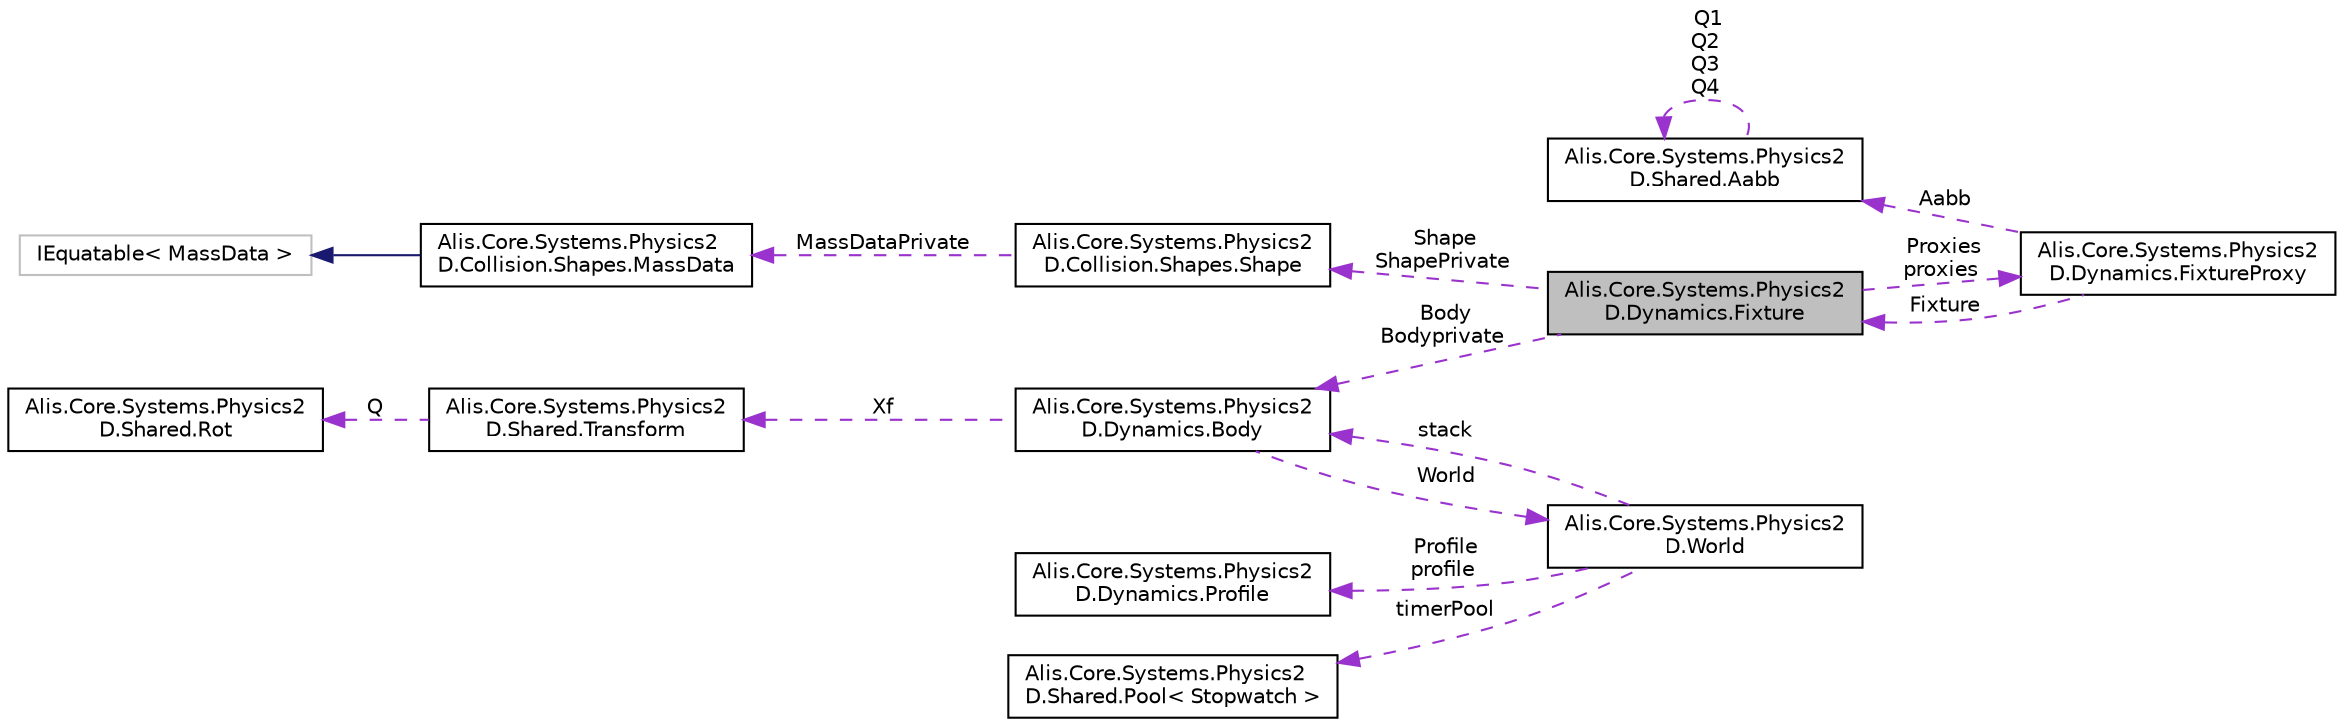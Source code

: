 digraph "Alis.Core.Systems.Physics2D.Dynamics.Fixture"
{
 // LATEX_PDF_SIZE
  edge [fontname="Helvetica",fontsize="10",labelfontname="Helvetica",labelfontsize="10"];
  node [fontname="Helvetica",fontsize="10",shape=record];
  rankdir="LR";
  Node1 [label="Alis.Core.Systems.Physics2\lD.Dynamics.Fixture",height=0.2,width=0.4,color="black", fillcolor="grey75", style="filled", fontcolor="black",tooltip="A fixture is used to attach a Shape to a body for collision detection. A fixture inherits its transfo..."];
  Node2 -> Node1 [dir="back",color="darkorchid3",fontsize="10",style="dashed",label=" Shape\nShapePrivate" ,fontname="Helvetica"];
  Node2 [label="Alis.Core.Systems.Physics2\lD.Collision.Shapes.Shape",height=0.2,width=0.4,color="black", fillcolor="white", style="filled",URL="$class_alis_1_1_core_1_1_systems_1_1_physics2_d_1_1_collision_1_1_shapes_1_1_shape.html",tooltip="A shape is used for collision detection. You can create a shape however you like. Shapes used for sim..."];
  Node3 -> Node2 [dir="back",color="darkorchid3",fontsize="10",style="dashed",label=" MassDataPrivate" ,fontname="Helvetica"];
  Node3 [label="Alis.Core.Systems.Physics2\lD.Collision.Shapes.MassData",height=0.2,width=0.4,color="black", fillcolor="white", style="filled",URL="$struct_alis_1_1_core_1_1_systems_1_1_physics2_d_1_1_collision_1_1_shapes_1_1_mass_data.html",tooltip="This holds the mass data computed for a shape."];
  Node4 -> Node3 [dir="back",color="midnightblue",fontsize="10",style="solid",fontname="Helvetica"];
  Node4 [label="IEquatable\< MassData \>",height=0.2,width=0.4,color="grey75", fillcolor="white", style="filled",tooltip=" "];
  Node5 -> Node1 [dir="back",color="darkorchid3",fontsize="10",style="dashed",label=" Body\nBodyprivate" ,fontname="Helvetica"];
  Node5 [label="Alis.Core.Systems.Physics2\lD.Dynamics.Body",height=0.2,width=0.4,color="black", fillcolor="white", style="filled",URL="$class_alis_1_1_core_1_1_systems_1_1_physics2_d_1_1_dynamics_1_1_body.html",tooltip="The body class"];
  Node6 -> Node5 [dir="back",color="darkorchid3",fontsize="10",style="dashed",label=" Xf" ,fontname="Helvetica"];
  Node6 [label="Alis.Core.Systems.Physics2\lD.Shared.Transform",height=0.2,width=0.4,color="black", fillcolor="white", style="filled",URL="$struct_alis_1_1_core_1_1_systems_1_1_physics2_d_1_1_shared_1_1_transform.html",tooltip="A transform contains translation and rotation. It is used to represent the position and orientation o..."];
  Node7 -> Node6 [dir="back",color="darkorchid3",fontsize="10",style="dashed",label=" Q" ,fontname="Helvetica"];
  Node7 [label="Alis.Core.Systems.Physics2\lD.Shared.Rot",height=0.2,width=0.4,color="black", fillcolor="white", style="filled",URL="$struct_alis_1_1_core_1_1_systems_1_1_physics2_d_1_1_shared_1_1_rot.html",tooltip="Rotation"];
  Node8 -> Node5 [dir="back",color="darkorchid3",fontsize="10",style="dashed",label=" World" ,fontname="Helvetica"];
  Node8 [label="Alis.Core.Systems.Physics2\lD.World",height=0.2,width=0.4,color="black", fillcolor="white", style="filled",URL="$class_alis_1_1_core_1_1_systems_1_1_physics2_d_1_1_world.html",tooltip="The world class manages all physics entities, dynamic simulation, and asynchronous queries."];
  Node5 -> Node8 [dir="back",color="darkorchid3",fontsize="10",style="dashed",label=" stack" ,fontname="Helvetica"];
  Node9 -> Node8 [dir="back",color="darkorchid3",fontsize="10",style="dashed",label=" Profile\nprofile" ,fontname="Helvetica"];
  Node9 [label="Alis.Core.Systems.Physics2\lD.Dynamics.Profile",height=0.2,width=0.4,color="black", fillcolor="white", style="filled",URL="$struct_alis_1_1_core_1_1_systems_1_1_physics2_d_1_1_dynamics_1_1_profile.html",tooltip="The profile"];
  Node10 -> Node8 [dir="back",color="darkorchid3",fontsize="10",style="dashed",label=" timerPool" ,fontname="Helvetica"];
  Node10 [label="Alis.Core.Systems.Physics2\lD.Shared.Pool\< Stopwatch \>",height=0.2,width=0.4,color="black", fillcolor="white", style="filled",URL="$class_alis_1_1_core_1_1_systems_1_1_physics2_d_1_1_shared_1_1_pool.html",tooltip=" "];
  Node11 -> Node1 [dir="back",color="darkorchid3",fontsize="10",style="dashed",label=" Proxies\nproxies" ,fontname="Helvetica"];
  Node11 [label="Alis.Core.Systems.Physics2\lD.Dynamics.FixtureProxy",height=0.2,width=0.4,color="black", fillcolor="white", style="filled",URL="$struct_alis_1_1_core_1_1_systems_1_1_physics2_d_1_1_dynamics_1_1_fixture_proxy.html",tooltip="This proxy is used internally to connect fixtures to the broad-phase."];
  Node12 -> Node11 [dir="back",color="darkorchid3",fontsize="10",style="dashed",label=" Aabb" ,fontname="Helvetica"];
  Node12 [label="Alis.Core.Systems.Physics2\lD.Shared.Aabb",height=0.2,width=0.4,color="black", fillcolor="white", style="filled",URL="$struct_alis_1_1_core_1_1_systems_1_1_physics2_d_1_1_shared_1_1_aabb.html",tooltip="An axis aligned bounding box."];
  Node12 -> Node12 [dir="back",color="darkorchid3",fontsize="10",style="dashed",label=" Q1\nQ2\nQ3\nQ4" ,fontname="Helvetica"];
  Node1 -> Node11 [dir="back",color="darkorchid3",fontsize="10",style="dashed",label=" Fixture" ,fontname="Helvetica"];
}
